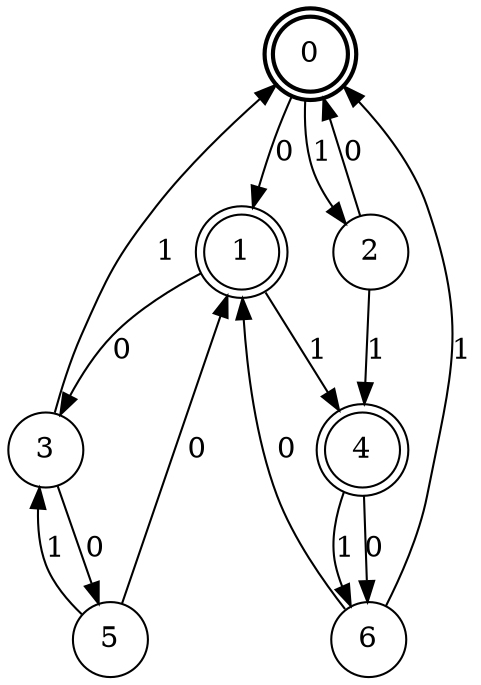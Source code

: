 digraph Automat {
    node [shape = circle];
    0 [style = "bold"];
    0 [peripheries=2]
    0 -> 1 [label = "0"];
    0 -> 2 [label = "1"];
    1 [peripheries=2]
    1 -> 3 [label = "0"];
    1 -> 4 [label = "1"];
    2 -> 0 [label = "0"];
    2 -> 4 [label = "1"];
    3 -> 5 [label = "0"];
    3 -> 0 [label = "1"];
    4 [peripheries=2]
    4 -> 6 [label = "0"];
    4 -> 6 [label = "1"];
    5 -> 1 [label = "0"];
    5 -> 3 [label = "1"];
    6 -> 1 [label = "0"];
    6 -> 0 [label = "1"];
}
